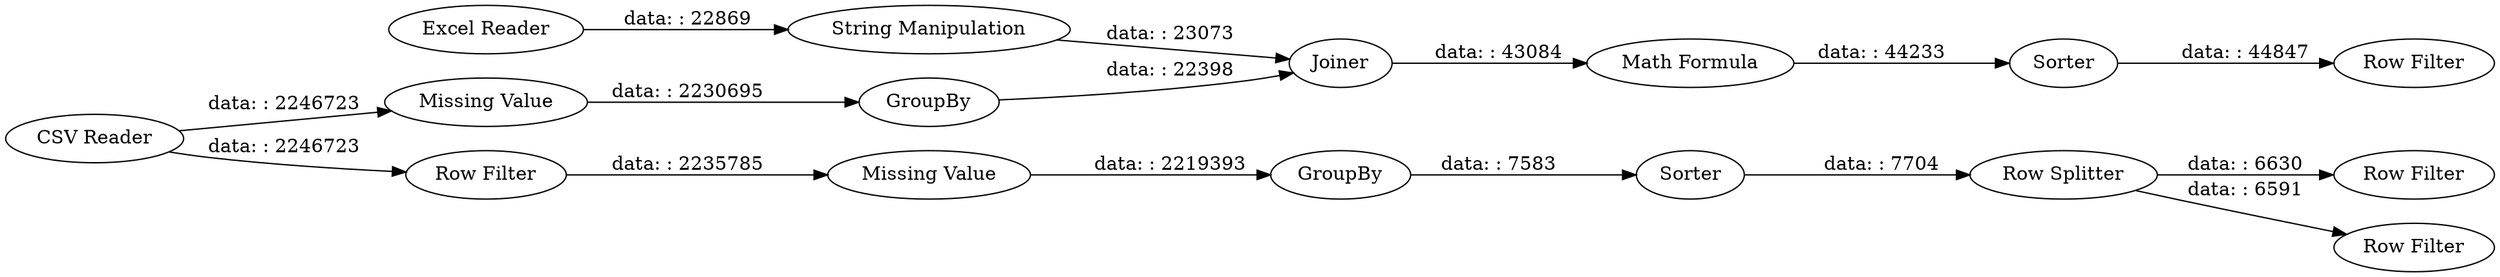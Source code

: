 digraph {
	"-1054202156568175097_4" [label=GroupBy]
	"-1054202156568175097_9" [label="Row Filter"]
	"-1054202156568175097_1" [label="Excel Reader"]
	"-1054202156568175097_6" [label=Sorter]
	"-1054202156568175097_17" [label=GroupBy]
	"-1054202156568175097_2" [label="CSV Reader"]
	"-1054202156568175097_16" [label="Row Filter"]
	"-1054202156568175097_13" [label="Math Formula"]
	"-1054202156568175097_7" [label="Row Filter"]
	"-1054202156568175097_11" [label=Joiner]
	"-1054202156568175097_14" [label="Missing Value"]
	"-1054202156568175097_15" [label=Sorter]
	"-1054202156568175097_5" [label="Missing Value"]
	"-1054202156568175097_12" [label="String Manipulation"]
	"-1054202156568175097_8" [label="Row Splitter"]
	"-1054202156568175097_10" [label="Row Filter"]
	"-1054202156568175097_8" -> "-1054202156568175097_7" [label="data: : 6630"]
	"-1054202156568175097_14" -> "-1054202156568175097_17" [label="data: : 2230695"]
	"-1054202156568175097_2" -> "-1054202156568175097_10" [label="data: : 2246723"]
	"-1054202156568175097_8" -> "-1054202156568175097_9" [label="data: : 6591"]
	"-1054202156568175097_1" -> "-1054202156568175097_12" [label="data: : 22869"]
	"-1054202156568175097_11" -> "-1054202156568175097_13" [label="data: : 43084"]
	"-1054202156568175097_4" -> "-1054202156568175097_6" [label="data: : 7583"]
	"-1054202156568175097_17" -> "-1054202156568175097_11" [label="data: : 22398"]
	"-1054202156568175097_5" -> "-1054202156568175097_4" [label="data: : 2219393"]
	"-1054202156568175097_2" -> "-1054202156568175097_14" [label="data: : 2246723"]
	"-1054202156568175097_13" -> "-1054202156568175097_15" [label="data: : 44233"]
	"-1054202156568175097_15" -> "-1054202156568175097_16" [label="data: : 44847"]
	"-1054202156568175097_6" -> "-1054202156568175097_8" [label="data: : 7704"]
	"-1054202156568175097_10" -> "-1054202156568175097_5" [label="data: : 2235785"]
	"-1054202156568175097_12" -> "-1054202156568175097_11" [label="data: : 23073"]
	rankdir=LR
}

